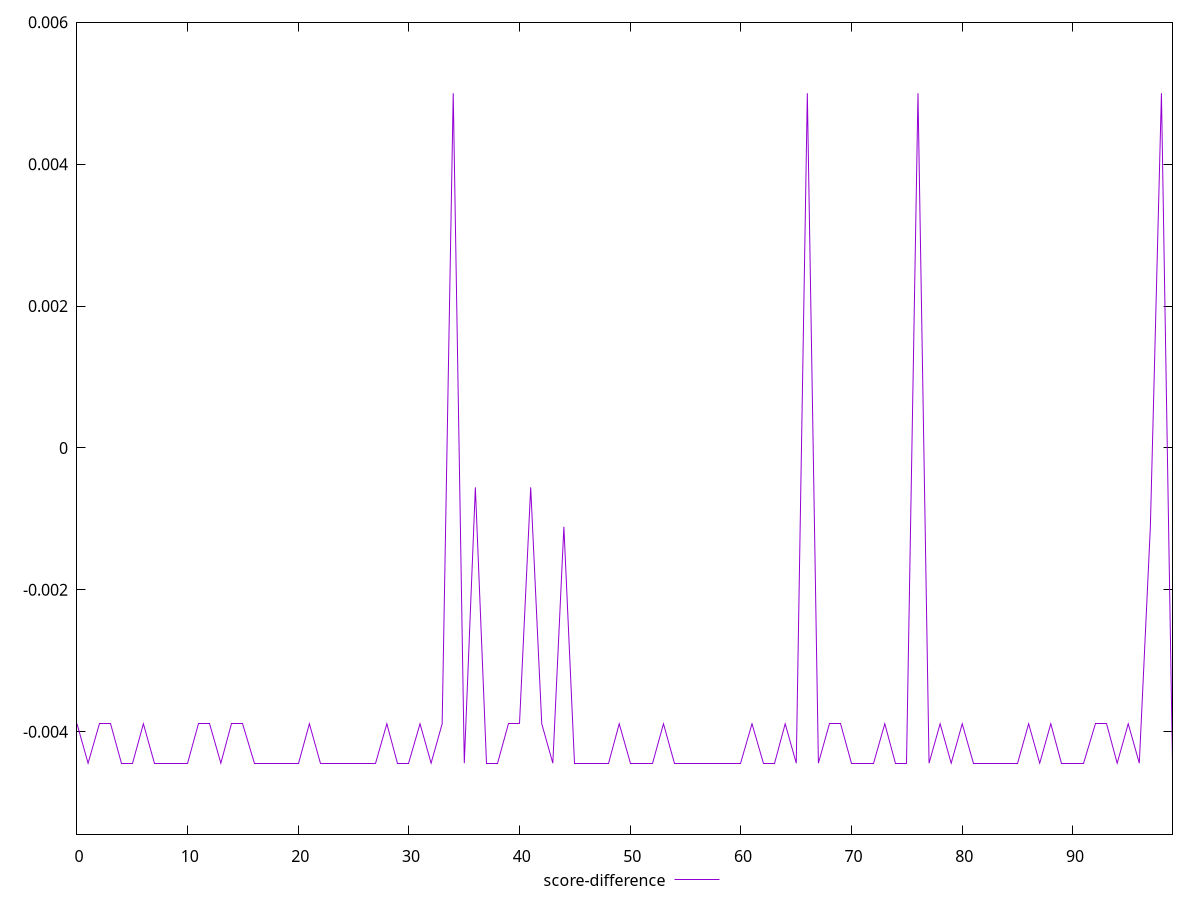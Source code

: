 reset

$scoreDifference <<EOF
0 -0.0038888888888888307
1 -0.004444444444444362
2 -0.0038888888888888307
3 -0.0038888888888888307
4 -0.004444444444444362
5 -0.004444444444444362
6 -0.0038888888888888307
7 -0.004444444444444362
8 -0.004444444444444362
9 -0.004444444444444362
10 -0.004444444444444362
11 -0.0038888888888888307
12 -0.0038888888888888307
13 -0.004444444444444362
14 -0.0038888888888888307
15 -0.0038888888888888307
16 -0.004444444444444362
17 -0.004444444444444362
18 -0.004444444444444362
19 -0.004444444444444362
20 -0.004444444444444362
21 -0.0038888888888888307
22 -0.004444444444444362
23 -0.004444444444444362
24 -0.004444444444444362
25 -0.004444444444444362
26 -0.004444444444444362
27 -0.004444444444444362
28 -0.0038888888888888307
29 -0.004444444444444362
30 -0.004444444444444362
31 -0.0038888888888888307
32 -0.004444444444444362
33 -0.0038888888888888307
34 0.0050000000000000044
35 -0.004444444444444362
36 -0.0005555555555555314
37 -0.004444444444444362
38 -0.004444444444444362
39 -0.0038888888888888307
40 -0.0038888888888888307
41 -0.0005555555555555314
42 -0.0038888888888888307
43 -0.004444444444444362
44 -0.0011111111111111738
45 -0.004444444444444362
46 -0.004444444444444362
47 -0.004444444444444362
48 -0.004444444444444362
49 -0.0038888888888888307
50 -0.004444444444444362
51 -0.004444444444444362
52 -0.004444444444444362
53 -0.0038888888888888307
54 -0.004444444444444362
55 -0.004444444444444362
56 -0.004444444444444362
57 -0.004444444444444362
58 -0.004444444444444362
59 -0.004444444444444362
60 -0.004444444444444362
61 -0.0038888888888888307
62 -0.004444444444444362
63 -0.004444444444444362
64 -0.0038888888888888307
65 -0.004444444444444362
66 0.0050000000000000044
67 -0.004444444444444362
68 -0.0038888888888888307
69 -0.0038888888888888307
70 -0.004444444444444362
71 -0.004444444444444362
72 -0.004444444444444362
73 -0.0038888888888888307
74 -0.004444444444444362
75 -0.004444444444444362
76 0.0050000000000000044
77 -0.004444444444444362
78 -0.0038888888888888307
79 -0.004444444444444362
80 -0.0038888888888888307
81 -0.004444444444444362
82 -0.004444444444444362
83 -0.004444444444444362
84 -0.004444444444444362
85 -0.004444444444444362
86 -0.0038888888888888307
87 -0.004444444444444362
88 -0.0038888888888888307
89 -0.004444444444444362
90 -0.004444444444444362
91 -0.004444444444444362
92 -0.0038888888888888307
93 -0.0038888888888888307
94 -0.004444444444444362
95 -0.0038888888888888307
96 -0.004444444444444362
97 -0.0011111111111111738
98 0.0050000000000000044
99 -0.004444444444444362
EOF

set key outside below
set xrange [0:99]
set yrange [-0.005444444444444362:0.0060000000000000045]
set trange [-0.005444444444444362:0.0060000000000000045]
set terminal svg size 640, 500 enhanced background rgb 'white'
set output "report_00008_2021-01-22T20:58:29.167/uses-rel-preload/samples/pages+cached+noexternal+noimg/score-difference/values.svg"

plot $scoreDifference title "score-difference" with line

reset
